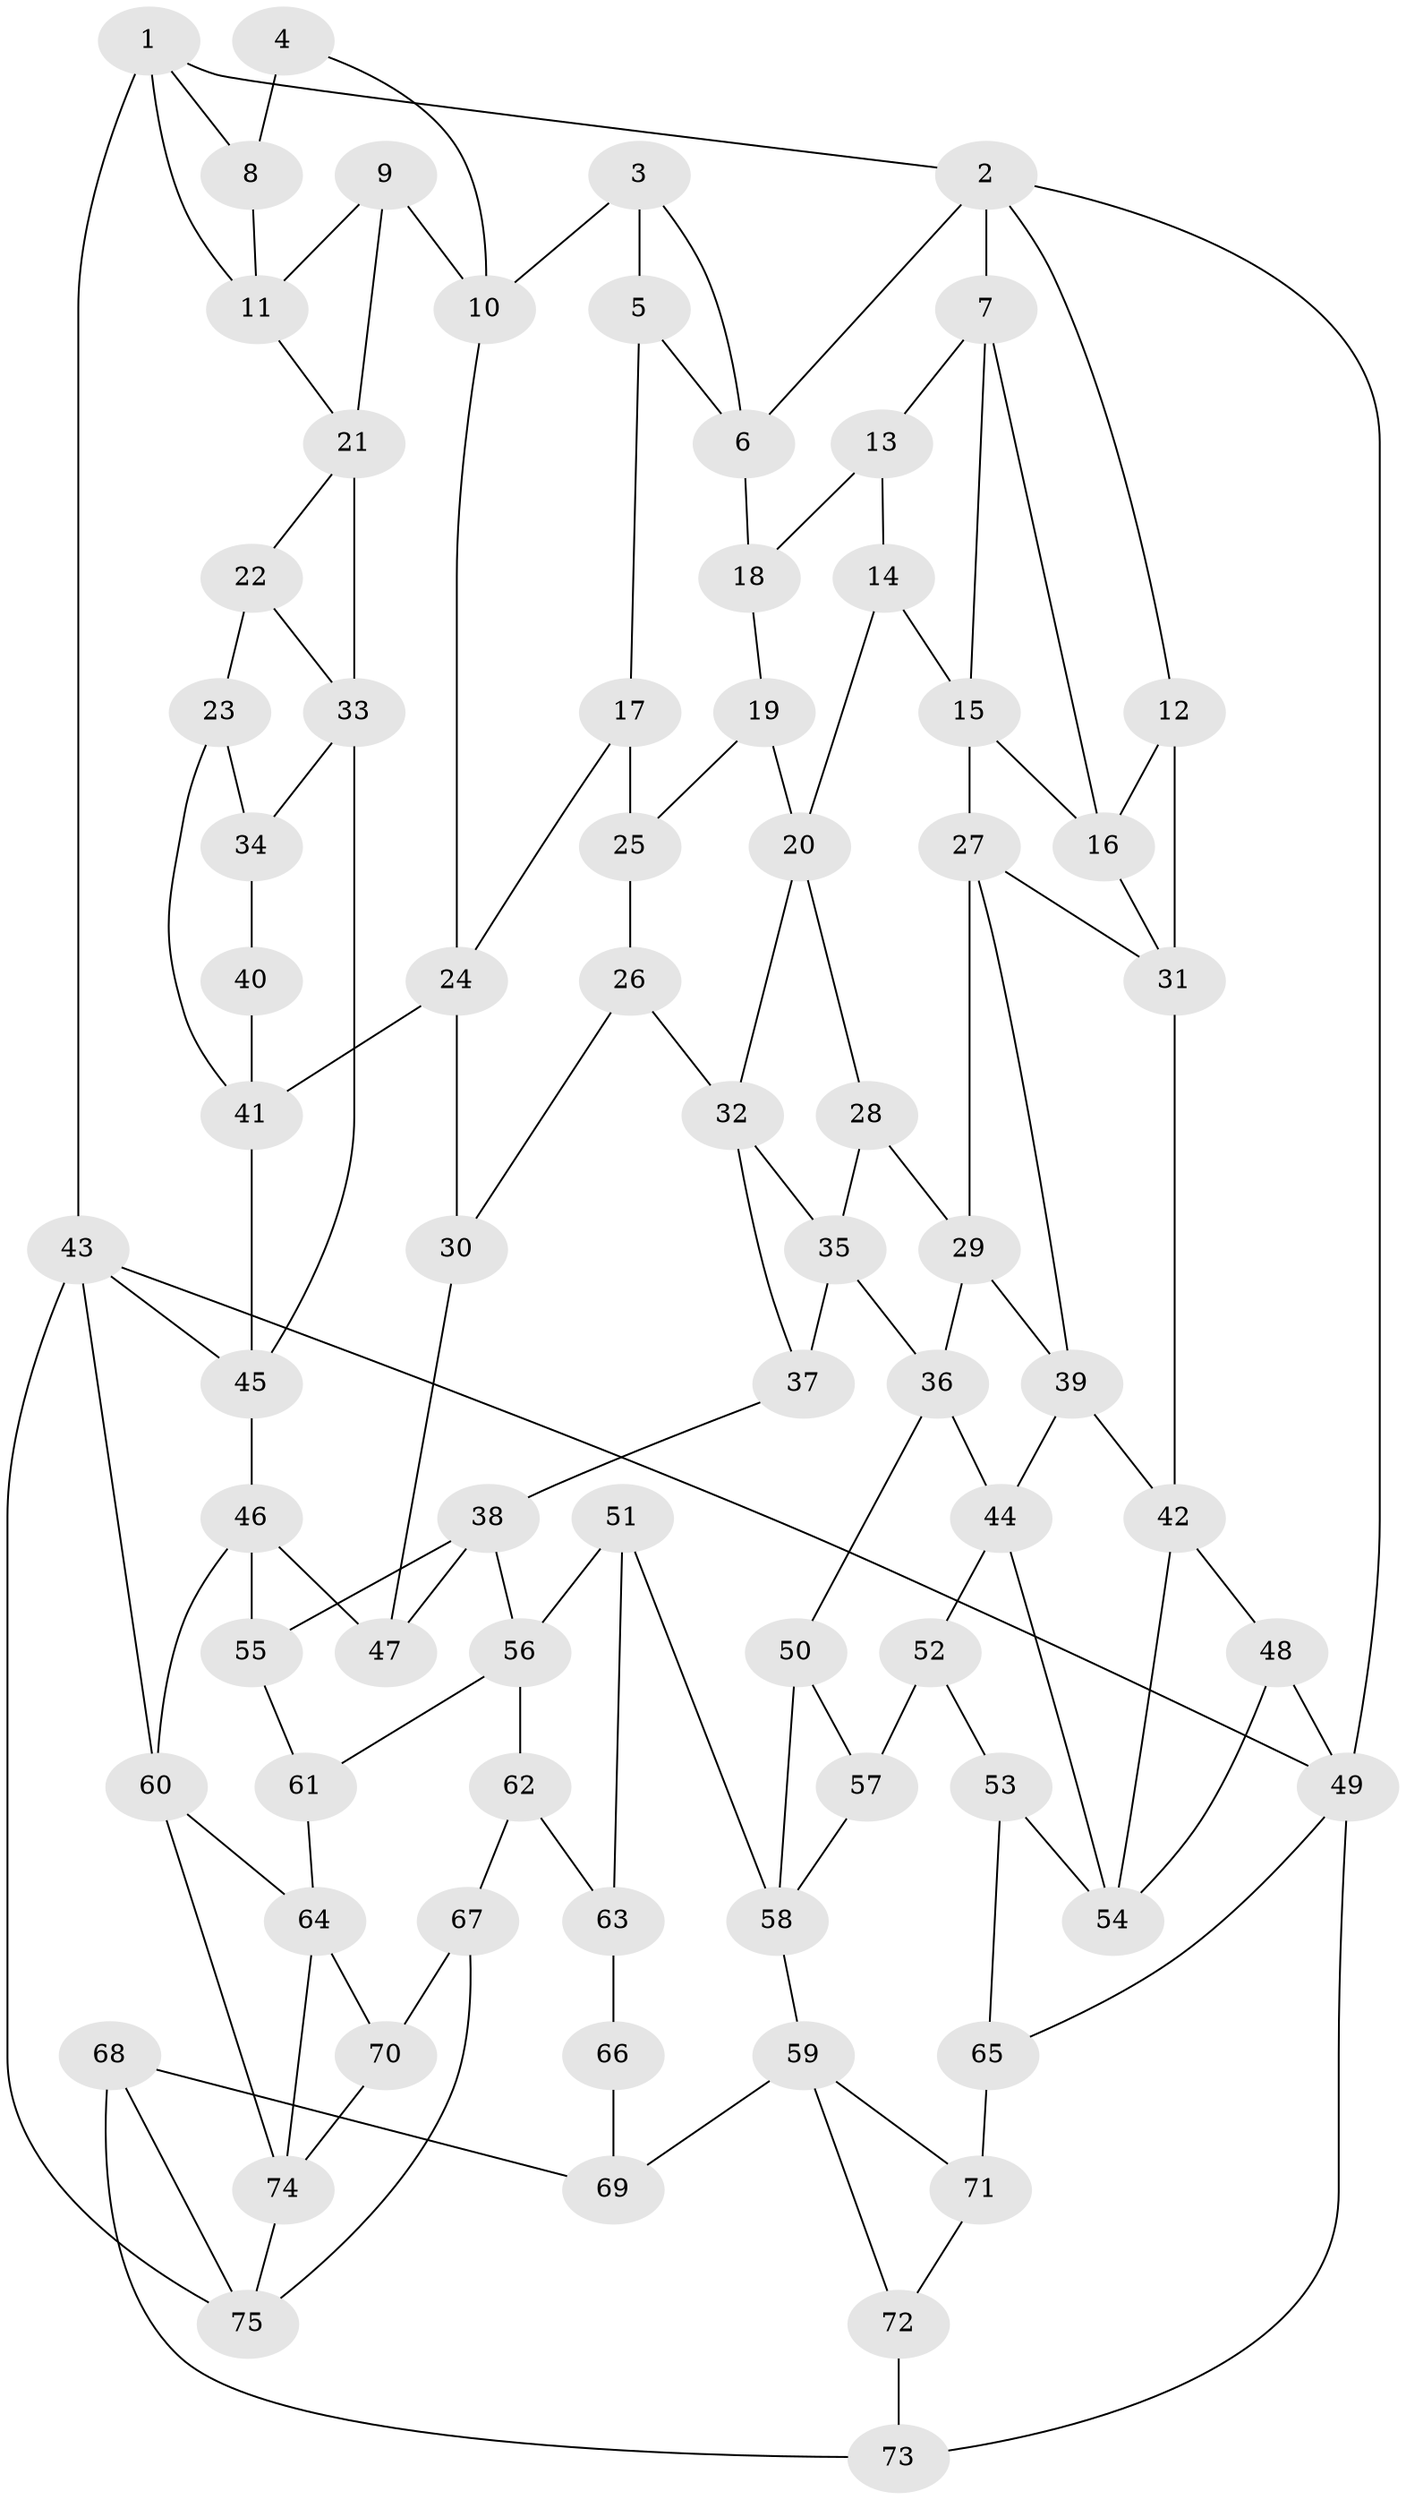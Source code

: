 // original degree distribution, {3: 0.02666666666666667, 4: 0.20666666666666667, 6: 0.22, 5: 0.5466666666666666}
// Generated by graph-tools (version 1.1) at 2025/03/03/09/25 03:03:28]
// undirected, 75 vertices, 130 edges
graph export_dot {
graph [start="1"]
  node [color=gray90,style=filled];
  1;
  2;
  3;
  4;
  5;
  6;
  7;
  8;
  9;
  10;
  11;
  12;
  13;
  14;
  15;
  16;
  17;
  18;
  19;
  20;
  21;
  22;
  23;
  24;
  25;
  26;
  27;
  28;
  29;
  30;
  31;
  32;
  33;
  34;
  35;
  36;
  37;
  38;
  39;
  40;
  41;
  42;
  43;
  44;
  45;
  46;
  47;
  48;
  49;
  50;
  51;
  52;
  53;
  54;
  55;
  56;
  57;
  58;
  59;
  60;
  61;
  62;
  63;
  64;
  65;
  66;
  67;
  68;
  69;
  70;
  71;
  72;
  73;
  74;
  75;
  1 -- 2 [weight=1.0];
  1 -- 8 [weight=1.0];
  1 -- 11 [weight=1.0];
  1 -- 43 [weight=1.0];
  2 -- 6 [weight=1.0];
  2 -- 7 [weight=1.0];
  2 -- 12 [weight=1.0];
  2 -- 49 [weight=1.0];
  3 -- 5 [weight=1.0];
  3 -- 6 [weight=1.0];
  3 -- 10 [weight=1.0];
  4 -- 8 [weight=2.0];
  4 -- 10 [weight=1.0];
  5 -- 6 [weight=1.0];
  5 -- 17 [weight=1.0];
  6 -- 18 [weight=1.0];
  7 -- 13 [weight=1.0];
  7 -- 15 [weight=1.0];
  7 -- 16 [weight=1.0];
  8 -- 11 [weight=1.0];
  9 -- 10 [weight=1.0];
  9 -- 11 [weight=1.0];
  9 -- 21 [weight=2.0];
  10 -- 24 [weight=1.0];
  11 -- 21 [weight=1.0];
  12 -- 16 [weight=1.0];
  12 -- 31 [weight=1.0];
  13 -- 14 [weight=1.0];
  13 -- 18 [weight=2.0];
  14 -- 15 [weight=1.0];
  14 -- 20 [weight=1.0];
  15 -- 16 [weight=1.0];
  15 -- 27 [weight=1.0];
  16 -- 31 [weight=1.0];
  17 -- 24 [weight=1.0];
  17 -- 25 [weight=2.0];
  18 -- 19 [weight=1.0];
  19 -- 20 [weight=1.0];
  19 -- 25 [weight=1.0];
  20 -- 28 [weight=1.0];
  20 -- 32 [weight=1.0];
  21 -- 22 [weight=1.0];
  21 -- 33 [weight=1.0];
  22 -- 23 [weight=1.0];
  22 -- 33 [weight=1.0];
  23 -- 34 [weight=1.0];
  23 -- 41 [weight=1.0];
  24 -- 30 [weight=1.0];
  24 -- 41 [weight=1.0];
  25 -- 26 [weight=1.0];
  26 -- 30 [weight=1.0];
  26 -- 32 [weight=1.0];
  27 -- 29 [weight=1.0];
  27 -- 31 [weight=1.0];
  27 -- 39 [weight=1.0];
  28 -- 29 [weight=1.0];
  28 -- 35 [weight=1.0];
  29 -- 36 [weight=1.0];
  29 -- 39 [weight=1.0];
  30 -- 47 [weight=2.0];
  31 -- 42 [weight=1.0];
  32 -- 35 [weight=1.0];
  32 -- 37 [weight=1.0];
  33 -- 34 [weight=1.0];
  33 -- 45 [weight=1.0];
  34 -- 40 [weight=2.0];
  35 -- 36 [weight=1.0];
  35 -- 37 [weight=1.0];
  36 -- 44 [weight=1.0];
  36 -- 50 [weight=1.0];
  37 -- 38 [weight=1.0];
  38 -- 47 [weight=1.0];
  38 -- 55 [weight=1.0];
  38 -- 56 [weight=1.0];
  39 -- 42 [weight=1.0];
  39 -- 44 [weight=1.0];
  40 -- 41 [weight=1.0];
  41 -- 45 [weight=1.0];
  42 -- 48 [weight=1.0];
  42 -- 54 [weight=1.0];
  43 -- 45 [weight=1.0];
  43 -- 49 [weight=1.0];
  43 -- 60 [weight=1.0];
  43 -- 75 [weight=1.0];
  44 -- 52 [weight=1.0];
  44 -- 54 [weight=1.0];
  45 -- 46 [weight=1.0];
  46 -- 47 [weight=1.0];
  46 -- 55 [weight=1.0];
  46 -- 60 [weight=1.0];
  48 -- 49 [weight=1.0];
  48 -- 54 [weight=1.0];
  49 -- 65 [weight=1.0];
  49 -- 73 [weight=1.0];
  50 -- 57 [weight=1.0];
  50 -- 58 [weight=1.0];
  51 -- 56 [weight=1.0];
  51 -- 58 [weight=1.0];
  51 -- 63 [weight=1.0];
  52 -- 53 [weight=1.0];
  52 -- 57 [weight=2.0];
  53 -- 54 [weight=1.0];
  53 -- 65 [weight=1.0];
  55 -- 61 [weight=2.0];
  56 -- 61 [weight=1.0];
  56 -- 62 [weight=1.0];
  57 -- 58 [weight=1.0];
  58 -- 59 [weight=1.0];
  59 -- 69 [weight=1.0];
  59 -- 71 [weight=1.0];
  59 -- 72 [weight=1.0];
  60 -- 64 [weight=1.0];
  60 -- 74 [weight=1.0];
  61 -- 64 [weight=1.0];
  62 -- 63 [weight=1.0];
  62 -- 67 [weight=1.0];
  63 -- 66 [weight=2.0];
  64 -- 70 [weight=1.0];
  64 -- 74 [weight=1.0];
  65 -- 71 [weight=2.0];
  66 -- 69 [weight=2.0];
  67 -- 70 [weight=2.0];
  67 -- 75 [weight=1.0];
  68 -- 69 [weight=1.0];
  68 -- 73 [weight=1.0];
  68 -- 75 [weight=1.0];
  70 -- 74 [weight=1.0];
  71 -- 72 [weight=1.0];
  72 -- 73 [weight=2.0];
  74 -- 75 [weight=1.0];
}
